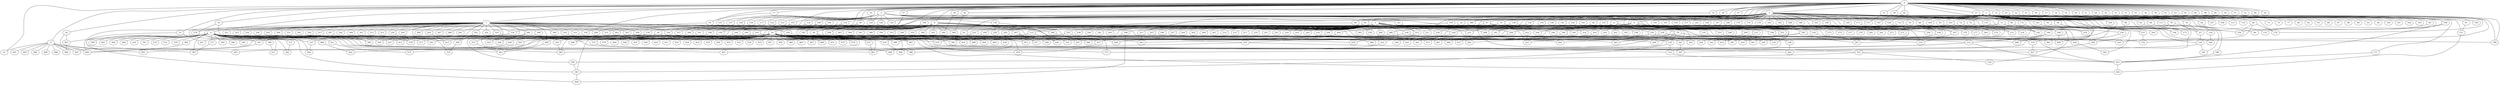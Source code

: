 
graph graphname {
    0 -- 1
0 -- 2
0 -- 3
0 -- 4
0 -- 5
0 -- 6
0 -- 7
0 -- 8
0 -- 9
0 -- 10
0 -- 11
0 -- 12
0 -- 13
0 -- 14
0 -- 15
0 -- 16
0 -- 17
0 -- 18
0 -- 19
0 -- 20
0 -- 21
0 -- 22
0 -- 23
0 -- 24
0 -- 25
0 -- 26
0 -- 27
0 -- 28
0 -- 29
0 -- 30
0 -- 31
0 -- 32
0 -- 33
0 -- 34
0 -- 35
0 -- 36
0 -- 37
0 -- 38
0 -- 39
0 -- 40
0 -- 41
0 -- 42
0 -- 43
0 -- 44
0 -- 45
0 -- 46
0 -- 47
0 -- 48
0 -- 49
0 -- 50
0 -- 51
0 -- 52
0 -- 53
0 -- 54
0 -- 55
0 -- 56
0 -- 57
0 -- 58
0 -- 59
0 -- 60
0 -- 61
0 -- 62
0 -- 318
1 -- 63
1 -- 64
1 -- 65
1 -- 66
1 -- 67
1 -- 68
1 -- 69
1 -- 70
1 -- 71
1 -- 72
1 -- 73
1 -- 74
1 -- 75
1 -- 76
1 -- 77
1 -- 78
1 -- 79
1 -- 80
1 -- 81
1 -- 82
1 -- 83
1 -- 84
1 -- 85
1 -- 86
1 -- 87
1 -- 88
1 -- 89
1 -- 90
1 -- 91
1 -- 92
1 -- 93
1 -- 94
1 -- 95
1 -- 96
1 -- 97
1 -- 98
1 -- 99
1 -- 100
1 -- 101
1 -- 102
1 -- 103
1 -- 104
1 -- 105
1 -- 106
1 -- 107
1 -- 108
1 -- 109
1 -- 110
1 -- 111
1 -- 112
1 -- 113
1 -- 114
1 -- 115
1 -- 278
2 -- 128
2 -- 130
2 -- 131
2 -- 132
2 -- 129
2 -- 116
2 -- 117
2 -- 118
2 -- 119
2 -- 120
2 -- 121
2 -- 122
2 -- 123
2 -- 124
2 -- 125
2 -- 126
2 -- 127
2 -- 67
3 -- 133
3 -- 134
3 -- 135
3 -- 136
3 -- 137
3 -- 138
3 -- 139
3 -- 140
3 -- 141
3 -- 142
3 -- 143
3 -- 144
3 -- 145
3 -- 146
3 -- 147
3 -- 148
3 -- 149
3 -- 150
3 -- 151
3 -- 152
3 -- 153
3 -- 154
3 -- 155
3 -- 156
3 -- 157
3 -- 158
3 -- 159
3 -- 160
3 -- 161
3 -- 162
3 -- 163
3 -- 164
3 -- 165
3 -- 166
3 -- 167
3 -- 168
3 -- 169
3 -- 170
3 -- 171
3 -- 172
3 -- 173
3 -- 174
3 -- 175
3 -- 176
3 -- 177
3 -- 178
3 -- 179
3 -- 180
3 -- 181
3 -- 182
3 -- 183
3 -- 184
3 -- 185
3 -- 186
3 -- 187
3 -- 188
3 -- 189
3 -- 190
3 -- 191
3 -- 192
3 -- 193
4 -- 194
4 -- 195
4 -- 196
4 -- 197
4 -- 198
4 -- 199
4 -- 200
4 -- 201
4 -- 202
4 -- 203
5 -- 256
5 -- 258
5 -- 257
5 -- 204
5 -- 205
5 -- 206
5 -- 207
5 -- 208
5 -- 209
5 -- 210
5 -- 211
5 -- 212
5 -- 213
5 -- 214
5 -- 215
5 -- 216
5 -- 217
5 -- 218
5 -- 219
5 -- 220
5 -- 221
5 -- 222
5 -- 223
5 -- 224
5 -- 225
5 -- 226
5 -- 227
5 -- 228
5 -- 229
5 -- 230
5 -- 231
5 -- 232
5 -- 233
5 -- 234
5 -- 235
5 -- 236
5 -- 237
5 -- 238
5 -- 239
5 -- 240
5 -- 241
5 -- 242
5 -- 243
5 -- 244
5 -- 245
5 -- 246
5 -- 247
5 -- 248
5 -- 249
5 -- 250
5 -- 251
5 -- 252
5 -- 253
5 -- 254
5 -- 255
6 -- 259
6 -- 260
6 -- 261
6 -- 262
6 -- 263
6 -- 264
6 -- 265
6 -- 266
6 -- 267
6 -- 268
6 -- 269
6 -- 270
6 -- 271
6 -- 272
6 -- 273
6 -- 274
6 -- 275
6 -- 276
6 -- 277
6 -- 278
6 -- 279
6 -- 280
6 -- 281
6 -- 249
7 -- 282
7 -- 283
7 -- 284
7 -- 285
7 -- 286
7 -- 287
7 -- 288
7 -- 289
7 -- 290
7 -- 291
7 -- 292
7 -- 293
7 -- 294
7 -- 295
7 -- 296
7 -- 297
7 -- 298
7 -- 299
7 -- 300
7 -- 301
7 -- 302
7 -- 303
7 -- 304
7 -- 305
7 -- 306
7 -- 307
7 -- 308
7 -- 309
7 -- 310
7 -- 311
7 -- 312
7 -- 313
7 -- 314
7 -- 315
7 -- 316
7 -- 317
7 -- 318
7 -- 319
7 -- 320
7 -- 321
7 -- 322
7 -- 323
7 -- 324
7 -- 325
7 -- 326
7 -- 327
7 -- 328
7 -- 329
7 -- 330
7 -- 331
7 -- 332
7 -- 333
7 -- 334
7 -- 268
8 -- 335
8 -- 336
8 -- 337
8 -- 338
8 -- 339
8 -- 340
8 -- 341
8 -- 342
8 -- 343
8 -- 344
8 -- 345
8 -- 346
8 -- 347
8 -- 348
8 -- 349
8 -- 350
8 -- 351
8 -- 352
8 -- 353
8 -- 354
8 -- 355
8 -- 356
8 -- 357
8 -- 358
8 -- 359
8 -- 360
8 -- 361
8 -- 362
8 -- 363
8 -- 364
8 -- 365
8 -- 366
8 -- 367
8 -- 368
8 -- 369
9 -- 384
9 -- 386
9 -- 387
9 -- 388
9 -- 389
9 -- 390
9 -- 385
9 -- 392
9 -- 393
9 -- 394
9 -- 395
9 -- 396
9 -- 397
9 -- 398
9 -- 399
9 -- 400
9 -- 401
9 -- 402
9 -- 403
9 -- 404
9 -- 405
9 -- 406
9 -- 407
9 -- 408
9 -- 409
9 -- 410
9 -- 411
9 -- 412
9 -- 413
9 -- 414
9 -- 415
9 -- 416
9 -- 417
9 -- 391
9 -- 370
9 -- 371
9 -- 372
9 -- 373
9 -- 374
9 -- 375
9 -- 376
9 -- 377
9 -- 378
9 -- 379
9 -- 380
9 -- 381
9 -- 382
9 -- 383
10 -- 418
10 -- 419
10 -- 420
10 -- 421
10 -- 422
10 -- 423
10 -- 424
10 -- 425
10 -- 426
10 -- 427
10 -- 428
10 -- 429
10 -- 430
10 -- 431
10 -- 432
10 -- 433
10 -- 434
10 -- 435
10 -- 436
10 -- 437
10 -- 438
10 -- 439
10 -- 440
10 -- 441
10 -- 442
10 -- 443
10 -- 444
10 -- 445
10 -- 446
10 -- 447
10 -- 448
10 -- 449
10 -- 450
10 -- 451
10 -- 452
10 -- 453
10 -- 454
10 -- 455
10 -- 456
10 -- 457
10 -- 458
10 -- 459
10 -- 460
10 -- 461
10 -- 462
10 -- 463
10 -- 464
10 -- 465
10 -- 466
10 -- 467
10 -- 468
10 -- 469
10 -- 470
10 -- 471
10 -- 472
10 -- 473
10 -- 474
10 -- 475
10 -- 476
10 -- 477
10 -- 478
10 -- 479
10 -- 480
10 -- 481
10 -- 482
10 -- 483
10 -- 484
10 -- 485
10 -- 486
10 -- 487
10 -- 488
10 -- 489
11 -- 490
11 -- 491
11 -- 492
11 -- 493
11 -- 494
11 -- 495
11 -- 496
11 -- 497
11 -- 498
11 -- 499
11 -- 61
12 -- 137
14 -- 126
14 -- 97
15 -- 106
16 -- 378
16 -- 276
17 -- 54
22 -- 376
23 -- 396
24 -- 499
24 -- 407
25 -- 176
26 -- 447
26 -- 413
27 -- 144
27 -- 374
27 -- 233
28 -- 409
28 -- 487
32 -- 251
32 -- 254
34 -- 396
37 -- 480
38 -- 187
40 -- 366
40 -- 329
42 -- 68
42 -- 136
44 -- 369
47 -- 211
53 -- 387
53 -- 451
54 -- 298
55 -- 118
56 -- 227
57 -- 251
57 -- 184
57 -- 192
58 -- 485
58 -- 233
59 -- 360
63 -- 146
64 -- 154
65 -- 499
65 -- 246
66 -- 356
66 -- 176
66 -- 443
67 -- 194
67 -- 351
67 -- 139
67 -- 268
67 -- 419
68 -- 148
69 -- 356
70 -- 336
71 -- 314
71 -- 445
71 -- 462
71 -- 346
72 -- 131
74 -- 232
74 -- 124
76 -- 97
78 -- 90
78 -- 263
79 -- 483
79 -- 468
79 -- 216
79 -- 119
81 -- 415
81 -- 390
83 -- 264
84 -- 192
91 -- 151
92 -- 299
94 -- 338
94 -- 239
95 -- 430
96 -- 230
97 -- 116
99 -- 175
103 -- 228
103 -- 274
103 -- 461
104 -- 250
108 -- 423
108 -- 153
110 -- 344
110 -- 309
111 -- 397
112 -- 305
115 -- 380
115 -- 426
116 -- 191
116 -- 181
119 -- 383
119 -- 312
120 -- 424
121 -- 215
129 -- 426
129 -- 259
132 -- 357
133 -- 169
134 -- 185
134 -- 441
136 -- 197
138 -- 352
138 -- 265
139 -- 354
148 -- 381
149 -- 341
149 -- 334
151 -- 456
152 -- 481
154 -- 160
155 -- 283
155 -- 333
156 -- 446
156 -- 497
158 -- 179
159 -- 365
161 -- 466
163 -- 419
164 -- 325
165 -- 177
169 -- 232
169 -- 466
171 -- 423
172 -- 390
173 -- 274
180 -- 486
182 -- 414
184 -- 482
185 -- 432
186 -- 423
190 -- 464
191 -- 220
191 -- 290
193 -- 343
193 -- 253
193 -- 427
196 -- 408
196 -- 337
197 -- 270
199 -- 470
200 -- 430
200 -- 489
203 -- 362
208 -- 486
209 -- 226
212 -- 242
214 -- 347
214 -- 269
215 -- 244
218 -- 270
222 -- 253
227 -- 463
228 -- 332
230 -- 488
231 -- 414
232 -- 375
232 -- 423
232 -- 386
233 -- 376
234 -- 256
234 -- 449
237 -- 462
238 -- 458
238 -- 361
245 -- 473
245 -- 438
252 -- 410
255 -- 289
255 -- 375
256 -- 262
258 -- 463
259 -- 484
260 -- 382
260 -- 303
265 -- 428
265 -- 267
265 -- 381
266 -- 447
276 -- 398
280 -- 421
284 -- 425
284 -- 482
285 -- 378
289 -- 403
290 -- 383
294 -- 337
295 -- 415
297 -- 389
299 -- 472
300 -- 354
301 -- 304
303 -- 312
303 -- 401
304 -- 319
308 -- 436
309 -- 417
310 -- 327
310 -- 352
312 -- 423
315 -- 403
316 -- 487
322 -- 470
327 -- 400
328 -- 464
330 -- 378
332 -- 409
334 -- 405
335 -- 381
337 -- 478
338 -- 403
338 -- 393
344 -- 378
346 -- 488
347 -- 499
349 -- 380
349 -- 383
351 -- 373
353 -- 358
354 -- 482
358 -- 445
361 -- 397
366 -- 478
367 -- 368
367 -- 477
371 -- 392
374 -- 421
377 -- 387
383 -- 408
384 -- 499
388 -- 442
398 -- 411
407 -- 494
410 -- 468
412 -- 474
423 -- 456
429 -- 492
437 -- 462
450 -- 493

}
